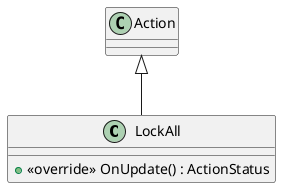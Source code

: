 @startuml
class LockAll {
    + <<override>> OnUpdate() : ActionStatus
}
Action <|-- LockAll
@enduml
